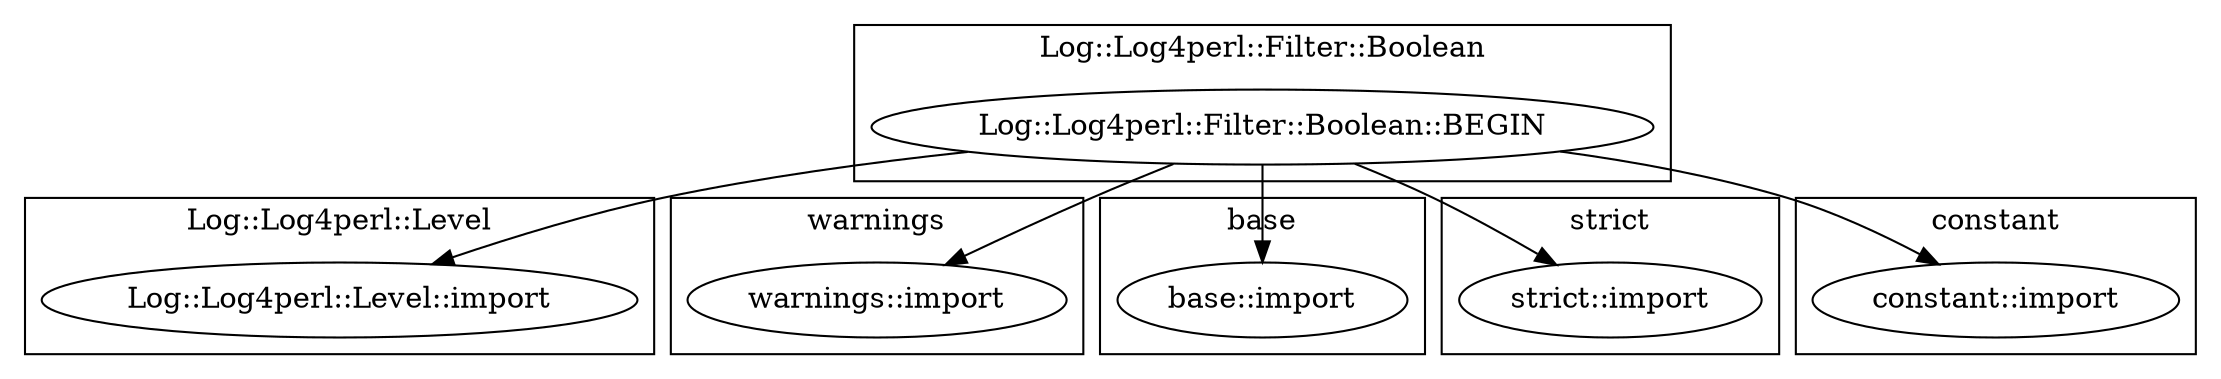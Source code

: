 digraph {
graph [overlap=false]
subgraph cluster_Log_Log4perl_Level {
	label="Log::Log4perl::Level";
	"Log::Log4perl::Level::import";
}
subgraph cluster_warnings {
	label="warnings";
	"warnings::import";
}
subgraph cluster_base {
	label="base";
	"base::import";
}
subgraph cluster_strict {
	label="strict";
	"strict::import";
}
subgraph cluster_Log_Log4perl_Filter_Boolean {
	label="Log::Log4perl::Filter::Boolean";
	"Log::Log4perl::Filter::Boolean::BEGIN";
}
subgraph cluster_constant {
	label="constant";
	"constant::import";
}
"Log::Log4perl::Filter::Boolean::BEGIN" -> "Log::Log4perl::Level::import";
"Log::Log4perl::Filter::Boolean::BEGIN" -> "constant::import";
"Log::Log4perl::Filter::Boolean::BEGIN" -> "base::import";
"Log::Log4perl::Filter::Boolean::BEGIN" -> "warnings::import";
"Log::Log4perl::Filter::Boolean::BEGIN" -> "strict::import";
}
